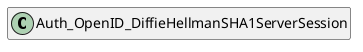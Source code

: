 @startuml
set namespaceSeparator \\
hide members
hide << alias >> circle

class Auth_OpenID_DiffieHellmanSHA1ServerSession
@enduml
